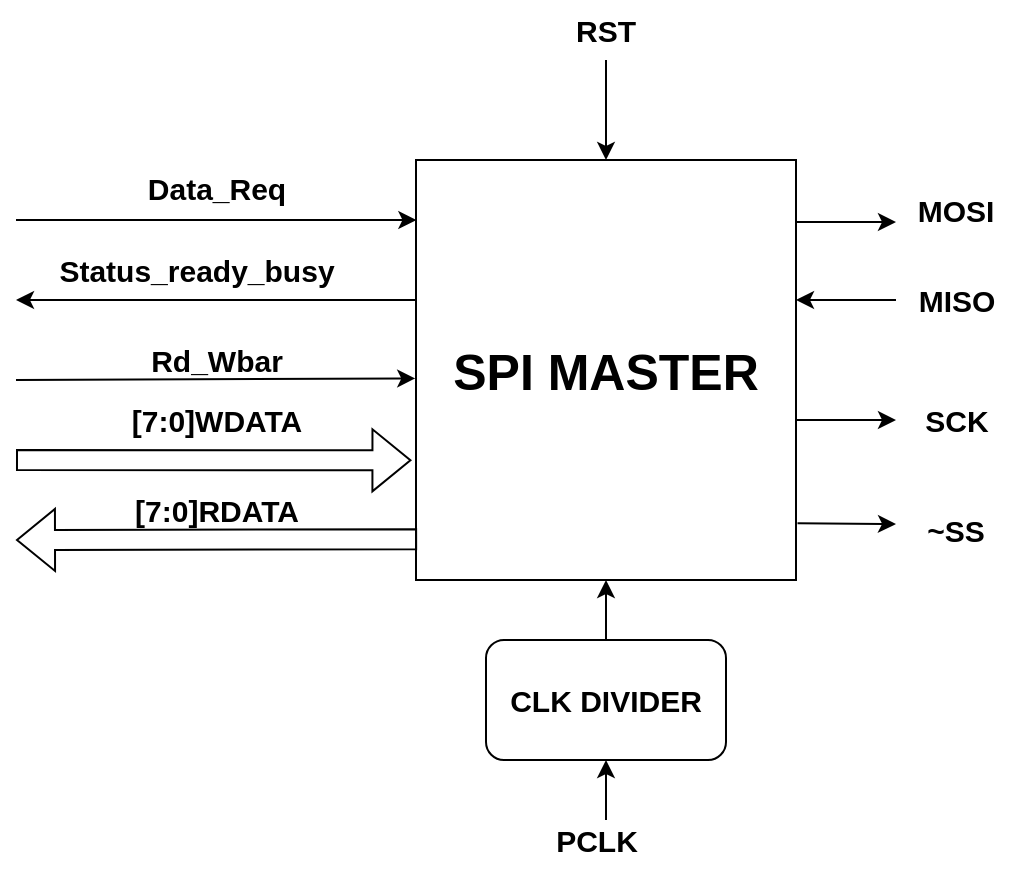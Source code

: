 <mxfile version="20.1.1" type="github">
  <diagram id="ClvSDSLctYj_k1VwI8lK" name="Page-1">
    <mxGraphModel dx="1420" dy="794" grid="1" gridSize="10" guides="1" tooltips="1" connect="1" arrows="1" fold="1" page="1" pageScale="1" pageWidth="850" pageHeight="1100" math="0" shadow="0">
      <root>
        <mxCell id="0" />
        <mxCell id="1" parent="0" />
        <mxCell id="Z197no9oIkUsPz3fdEV5-1" value="&lt;b&gt;&lt;font style=&quot;font-size: 25px;&quot;&gt;SPI MASTER&lt;/font&gt;&lt;/b&gt;" style="rounded=0;whiteSpace=wrap;html=1;" vertex="1" parent="1">
          <mxGeometry x="360" y="210" width="190" height="210" as="geometry" />
        </mxCell>
        <mxCell id="Z197no9oIkUsPz3fdEV5-2" value="" style="endArrow=classic;html=1;rounded=0;fontSize=25;entryX=0.001;entryY=0.143;entryDx=0;entryDy=0;entryPerimeter=0;" edge="1" parent="1" target="Z197no9oIkUsPz3fdEV5-1">
          <mxGeometry width="50" height="50" relative="1" as="geometry">
            <mxPoint x="160" y="240" as="sourcePoint" />
            <mxPoint x="450" y="370" as="targetPoint" />
          </mxGeometry>
        </mxCell>
        <mxCell id="Z197no9oIkUsPz3fdEV5-4" value="" style="endArrow=classic;html=1;rounded=0;fontSize=25;entryX=-0.002;entryY=0.52;entryDx=0;entryDy=0;entryPerimeter=0;exitX=0.003;exitY=0.267;exitDx=0;exitDy=0;exitPerimeter=0;" edge="1" parent="1" target="Z197no9oIkUsPz3fdEV5-1">
          <mxGeometry width="50" height="50" relative="1" as="geometry">
            <mxPoint x="160" y="320" as="sourcePoint" />
            <mxPoint x="450" y="370" as="targetPoint" />
          </mxGeometry>
        </mxCell>
        <mxCell id="Z197no9oIkUsPz3fdEV5-3" value="" style="endArrow=classic;html=1;rounded=0;fontSize=25;entryX=-0.007;entryY=0.17;entryDx=0;entryDy=0;entryPerimeter=0;" edge="1" parent="1">
          <mxGeometry width="50" height="50" relative="1" as="geometry">
            <mxPoint x="360" y="280" as="sourcePoint" />
            <mxPoint x="160" y="280" as="targetPoint" />
          </mxGeometry>
        </mxCell>
        <mxCell id="Z197no9oIkUsPz3fdEV5-5" value="" style="endArrow=classic;html=1;rounded=0;fontSize=25;entryX=-0.012;entryY=0.715;entryDx=0;entryDy=0;entryPerimeter=0;exitX=-0.004;exitY=0.364;exitDx=0;exitDy=0;exitPerimeter=0;shape=flexArrow;" edge="1" parent="1" target="Z197no9oIkUsPz3fdEV5-1">
          <mxGeometry width="50" height="50" relative="1" as="geometry">
            <mxPoint x="160" y="360" as="sourcePoint" />
            <mxPoint x="450" y="370" as="targetPoint" />
          </mxGeometry>
        </mxCell>
        <mxCell id="Z197no9oIkUsPz3fdEV5-6" value="" style="endArrow=classic;html=1;rounded=0;fontSize=25;entryX=0.008;entryY=0.464;entryDx=0;entryDy=0;entryPerimeter=0;shape=flexArrow;exitX=0.003;exitY=0.903;exitDx=0;exitDy=0;exitPerimeter=0;" edge="1" parent="1" source="Z197no9oIkUsPz3fdEV5-1">
          <mxGeometry width="50" height="50" relative="1" as="geometry">
            <mxPoint x="450" y="370" as="sourcePoint" />
            <mxPoint x="160" y="400" as="targetPoint" />
          </mxGeometry>
        </mxCell>
        <mxCell id="Z197no9oIkUsPz3fdEV5-7" value="&lt;font style=&quot;font-size: 15px;&quot;&gt;&lt;b&gt;Data_Req&lt;/b&gt;&lt;/font&gt;" style="text;html=1;align=center;verticalAlign=middle;resizable=0;points=[];autosize=1;strokeColor=none;fillColor=none;fontSize=25;" vertex="1" parent="1">
          <mxGeometry x="215" y="200" width="90" height="40" as="geometry" />
        </mxCell>
        <mxCell id="Z197no9oIkUsPz3fdEV5-8" value="&lt;b&gt;Rd_Wbar&lt;/b&gt;" style="text;html=1;align=center;verticalAlign=middle;resizable=0;points=[];autosize=1;strokeColor=none;fillColor=none;fontSize=15;" vertex="1" parent="1">
          <mxGeometry x="215" y="295" width="90" height="30" as="geometry" />
        </mxCell>
        <mxCell id="Z197no9oIkUsPz3fdEV5-9" value="&lt;b&gt;[7:0]RDATA&lt;/b&gt;" style="text;html=1;align=center;verticalAlign=middle;resizable=0;points=[];autosize=1;strokeColor=none;fillColor=none;fontSize=15;" vertex="1" parent="1">
          <mxGeometry x="205" y="370" width="110" height="30" as="geometry" />
        </mxCell>
        <mxCell id="Z197no9oIkUsPz3fdEV5-10" value="&lt;b&gt;Status_ready_busy&lt;/b&gt;" style="text;html=1;align=center;verticalAlign=middle;resizable=0;points=[];autosize=1;strokeColor=none;fillColor=none;fontSize=15;" vertex="1" parent="1">
          <mxGeometry x="170" y="250" width="160" height="30" as="geometry" />
        </mxCell>
        <mxCell id="Z197no9oIkUsPz3fdEV5-11" value="&lt;b&gt;[7:0]WDATA&lt;/b&gt;" style="text;html=1;align=center;verticalAlign=middle;resizable=0;points=[];autosize=1;strokeColor=none;fillColor=none;fontSize=15;" vertex="1" parent="1">
          <mxGeometry x="205" y="325" width="110" height="30" as="geometry" />
        </mxCell>
        <mxCell id="Z197no9oIkUsPz3fdEV5-19" value="" style="endArrow=classic;html=1;rounded=0;shadow=0;fontSize=15;entryX=0.5;entryY=0;entryDx=0;entryDy=0;" edge="1" parent="1" target="Z197no9oIkUsPz3fdEV5-1">
          <mxGeometry width="50" height="50" relative="1" as="geometry">
            <mxPoint x="455" y="160" as="sourcePoint" />
            <mxPoint x="360" y="210" as="targetPoint" />
          </mxGeometry>
        </mxCell>
        <mxCell id="Z197no9oIkUsPz3fdEV5-20" value="&lt;b&gt;RST&lt;/b&gt;" style="text;html=1;strokeColor=none;fillColor=none;align=center;verticalAlign=middle;whiteSpace=wrap;rounded=0;fontSize=15;" vertex="1" parent="1">
          <mxGeometry x="425" y="130" width="60" height="30" as="geometry" />
        </mxCell>
        <mxCell id="Z197no9oIkUsPz3fdEV5-21" value="" style="endArrow=classic;html=1;rounded=0;shadow=0;fontSize=15;" edge="1" parent="1">
          <mxGeometry width="50" height="50" relative="1" as="geometry">
            <mxPoint x="550" y="241" as="sourcePoint" />
            <mxPoint x="600" y="241" as="targetPoint" />
          </mxGeometry>
        </mxCell>
        <mxCell id="Z197no9oIkUsPz3fdEV5-22" value="&lt;b&gt;MOSI&lt;/b&gt;" style="text;html=1;strokeColor=none;fillColor=none;align=center;verticalAlign=middle;whiteSpace=wrap;rounded=0;fontSize=15;" vertex="1" parent="1">
          <mxGeometry x="600" y="220" width="60" height="30" as="geometry" />
        </mxCell>
        <mxCell id="Z197no9oIkUsPz3fdEV5-23" value="" style="endArrow=classic;html=1;rounded=0;shadow=0;fontSize=15;" edge="1" parent="1">
          <mxGeometry width="50" height="50" relative="1" as="geometry">
            <mxPoint x="600" y="280" as="sourcePoint" />
            <mxPoint x="550" y="280" as="targetPoint" />
          </mxGeometry>
        </mxCell>
        <mxCell id="Z197no9oIkUsPz3fdEV5-24" value="&lt;b&gt;MISO&lt;/b&gt;" style="text;html=1;align=center;verticalAlign=middle;resizable=0;points=[];autosize=1;strokeColor=none;fillColor=none;fontSize=15;" vertex="1" parent="1">
          <mxGeometry x="600" y="265" width="60" height="30" as="geometry" />
        </mxCell>
        <mxCell id="Z197no9oIkUsPz3fdEV5-25" value="" style="endArrow=classic;html=1;rounded=0;shadow=0;fontSize=15;" edge="1" parent="1">
          <mxGeometry width="50" height="50" relative="1" as="geometry">
            <mxPoint x="550" y="340" as="sourcePoint" />
            <mxPoint x="600" y="340" as="targetPoint" />
          </mxGeometry>
        </mxCell>
        <mxCell id="Z197no9oIkUsPz3fdEV5-26" value="&lt;b&gt;SCK&lt;/b&gt;" style="text;html=1;align=center;verticalAlign=middle;resizable=0;points=[];autosize=1;strokeColor=none;fillColor=none;fontSize=15;" vertex="1" parent="1">
          <mxGeometry x="600" y="325" width="60" height="30" as="geometry" />
        </mxCell>
        <mxCell id="Z197no9oIkUsPz3fdEV5-27" value="" style="endArrow=classic;html=1;rounded=0;shadow=0;fontSize=15;exitX=1.004;exitY=0.865;exitDx=0;exitDy=0;exitPerimeter=0;" edge="1" parent="1" source="Z197no9oIkUsPz3fdEV5-1">
          <mxGeometry width="50" height="50" relative="1" as="geometry">
            <mxPoint x="550" y="340" as="sourcePoint" />
            <mxPoint x="600" y="392" as="targetPoint" />
          </mxGeometry>
        </mxCell>
        <mxCell id="Z197no9oIkUsPz3fdEV5-29" value="&lt;b&gt;~SS&lt;/b&gt;" style="text;html=1;strokeColor=none;fillColor=none;align=center;verticalAlign=middle;whiteSpace=wrap;rounded=0;fontSize=15;" vertex="1" parent="1">
          <mxGeometry x="600" y="380" width="60" height="30" as="geometry" />
        </mxCell>
        <mxCell id="Z197no9oIkUsPz3fdEV5-30" value="" style="endArrow=classic;html=1;rounded=0;shadow=0;fontSize=15;entryX=0.5;entryY=1;entryDx=0;entryDy=0;" edge="1" parent="1" target="Z197no9oIkUsPz3fdEV5-1">
          <mxGeometry width="50" height="50" relative="1" as="geometry">
            <mxPoint x="455" y="450" as="sourcePoint" />
            <mxPoint x="600" y="470" as="targetPoint" />
          </mxGeometry>
        </mxCell>
        <mxCell id="Z197no9oIkUsPz3fdEV5-31" value="&lt;b&gt;CLK DIVIDER&lt;/b&gt;" style="rounded=1;whiteSpace=wrap;html=1;fontSize=15;" vertex="1" parent="1">
          <mxGeometry x="395" y="450" width="120" height="60" as="geometry" />
        </mxCell>
        <mxCell id="Z197no9oIkUsPz3fdEV5-32" value="" style="endArrow=classic;html=1;rounded=0;shadow=0;fontSize=15;entryX=0.5;entryY=1;entryDx=0;entryDy=0;" edge="1" parent="1" target="Z197no9oIkUsPz3fdEV5-31">
          <mxGeometry width="50" height="50" relative="1" as="geometry">
            <mxPoint x="455" y="540" as="sourcePoint" />
            <mxPoint x="600" y="470" as="targetPoint" />
          </mxGeometry>
        </mxCell>
        <mxCell id="Z197no9oIkUsPz3fdEV5-33" value="&lt;b&gt;PCLK&lt;/b&gt;" style="text;html=1;align=center;verticalAlign=middle;resizable=0;points=[];autosize=1;strokeColor=none;fillColor=none;fontSize=15;" vertex="1" parent="1">
          <mxGeometry x="420" y="535" width="60" height="30" as="geometry" />
        </mxCell>
      </root>
    </mxGraphModel>
  </diagram>
</mxfile>
